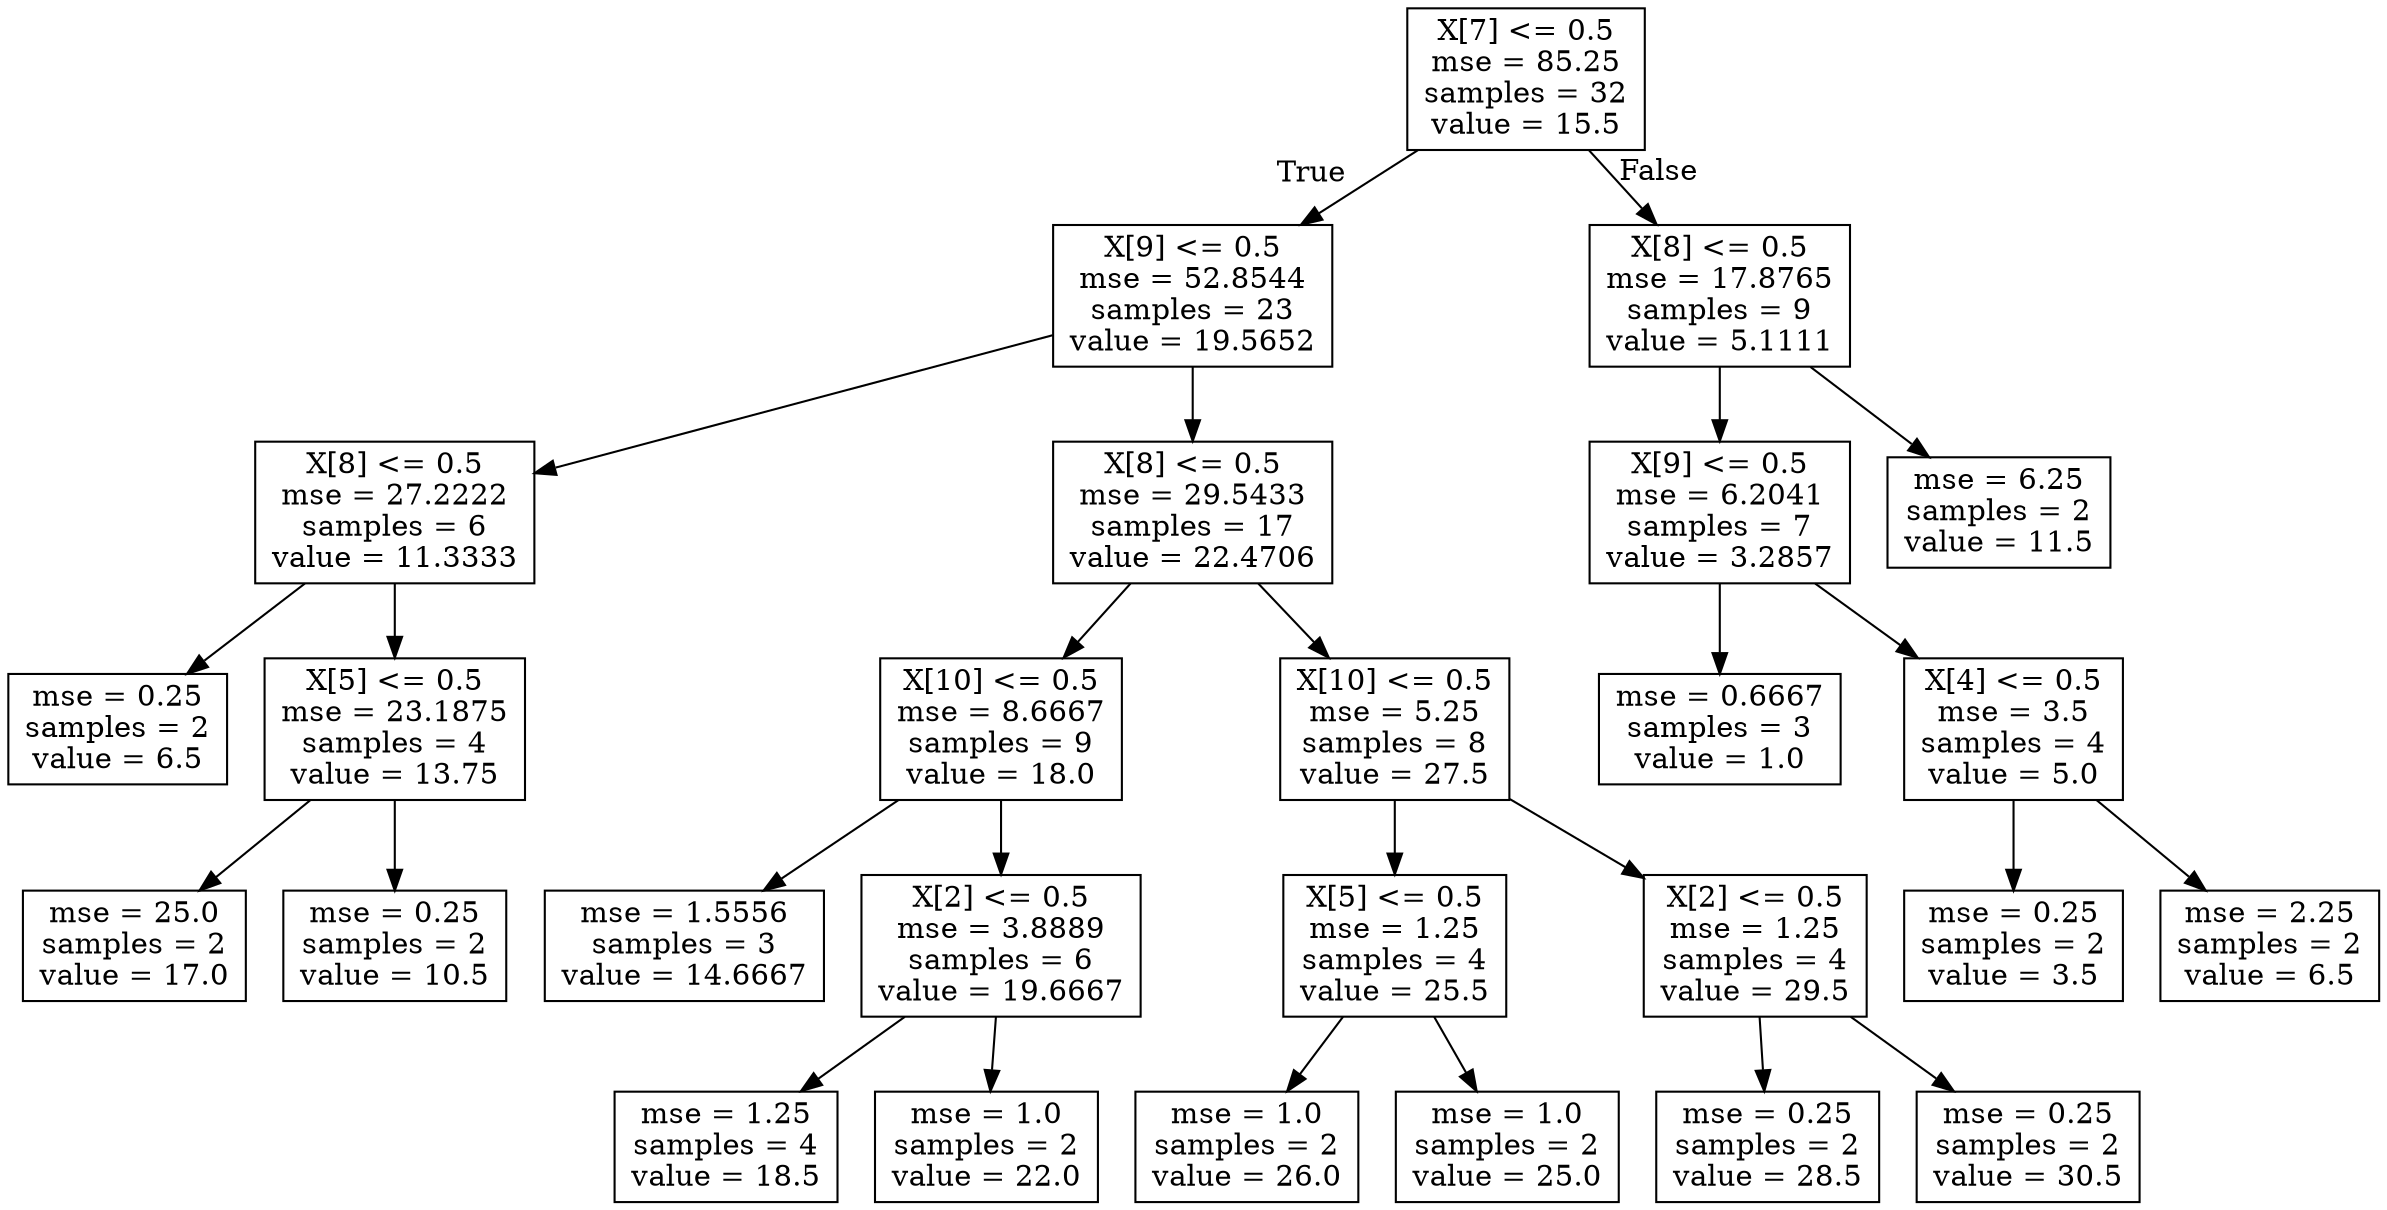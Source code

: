 digraph Tree {
node [shape=box] ;
0 [label="X[7] <= 0.5\nmse = 85.25\nsamples = 32\nvalue = 15.5"] ;
1 [label="X[9] <= 0.5\nmse = 52.8544\nsamples = 23\nvalue = 19.5652"] ;
0 -> 1 [labeldistance=2.5, labelangle=45, headlabel="True"] ;
2 [label="X[8] <= 0.5\nmse = 27.2222\nsamples = 6\nvalue = 11.3333"] ;
1 -> 2 ;
3 [label="mse = 0.25\nsamples = 2\nvalue = 6.5"] ;
2 -> 3 ;
4 [label="X[5] <= 0.5\nmse = 23.1875\nsamples = 4\nvalue = 13.75"] ;
2 -> 4 ;
5 [label="mse = 25.0\nsamples = 2\nvalue = 17.0"] ;
4 -> 5 ;
6 [label="mse = 0.25\nsamples = 2\nvalue = 10.5"] ;
4 -> 6 ;
7 [label="X[8] <= 0.5\nmse = 29.5433\nsamples = 17\nvalue = 22.4706"] ;
1 -> 7 ;
8 [label="X[10] <= 0.5\nmse = 8.6667\nsamples = 9\nvalue = 18.0"] ;
7 -> 8 ;
9 [label="mse = 1.5556\nsamples = 3\nvalue = 14.6667"] ;
8 -> 9 ;
10 [label="X[2] <= 0.5\nmse = 3.8889\nsamples = 6\nvalue = 19.6667"] ;
8 -> 10 ;
11 [label="mse = 1.25\nsamples = 4\nvalue = 18.5"] ;
10 -> 11 ;
12 [label="mse = 1.0\nsamples = 2\nvalue = 22.0"] ;
10 -> 12 ;
13 [label="X[10] <= 0.5\nmse = 5.25\nsamples = 8\nvalue = 27.5"] ;
7 -> 13 ;
14 [label="X[5] <= 0.5\nmse = 1.25\nsamples = 4\nvalue = 25.5"] ;
13 -> 14 ;
15 [label="mse = 1.0\nsamples = 2\nvalue = 26.0"] ;
14 -> 15 ;
16 [label="mse = 1.0\nsamples = 2\nvalue = 25.0"] ;
14 -> 16 ;
17 [label="X[2] <= 0.5\nmse = 1.25\nsamples = 4\nvalue = 29.5"] ;
13 -> 17 ;
18 [label="mse = 0.25\nsamples = 2\nvalue = 28.5"] ;
17 -> 18 ;
19 [label="mse = 0.25\nsamples = 2\nvalue = 30.5"] ;
17 -> 19 ;
20 [label="X[8] <= 0.5\nmse = 17.8765\nsamples = 9\nvalue = 5.1111"] ;
0 -> 20 [labeldistance=2.5, labelangle=-45, headlabel="False"] ;
21 [label="X[9] <= 0.5\nmse = 6.2041\nsamples = 7\nvalue = 3.2857"] ;
20 -> 21 ;
22 [label="mse = 0.6667\nsamples = 3\nvalue = 1.0"] ;
21 -> 22 ;
23 [label="X[4] <= 0.5\nmse = 3.5\nsamples = 4\nvalue = 5.0"] ;
21 -> 23 ;
24 [label="mse = 0.25\nsamples = 2\nvalue = 3.5"] ;
23 -> 24 ;
25 [label="mse = 2.25\nsamples = 2\nvalue = 6.5"] ;
23 -> 25 ;
26 [label="mse = 6.25\nsamples = 2\nvalue = 11.5"] ;
20 -> 26 ;
}